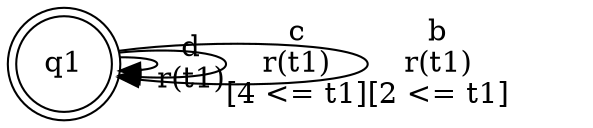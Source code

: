 digraph "tests_1/test17/solution1009/solution" {
	q1[label=q1 shape=doublecircle]
	q1 -> q1[label="d\nr(t1)\n"]
	q1 -> q1[label="c\nr(t1)\n[4 <= t1]"]
	q1 -> q1[label="b\nr(t1)\n[2 <= t1]"]
}
